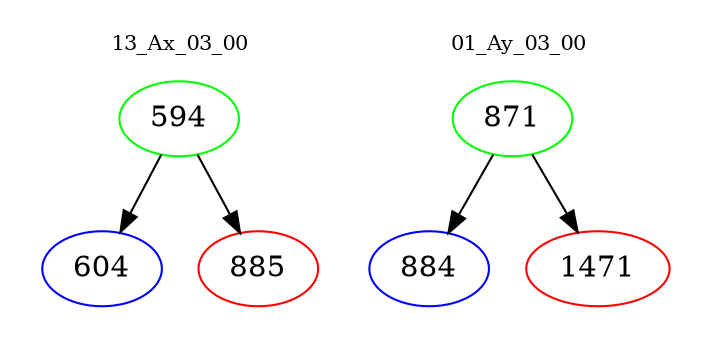 digraph{
subgraph cluster_0 {
color = white
label = "13_Ax_03_00";
fontsize=10;
T0_594 [label="594", color="green"]
T0_594 -> T0_604 [color="black"]
T0_604 [label="604", color="blue"]
T0_594 -> T0_885 [color="black"]
T0_885 [label="885", color="red"]
}
subgraph cluster_1 {
color = white
label = "01_Ay_03_00";
fontsize=10;
T1_871 [label="871", color="green"]
T1_871 -> T1_884 [color="black"]
T1_884 [label="884", color="blue"]
T1_871 -> T1_1471 [color="black"]
T1_1471 [label="1471", color="red"]
}
}

